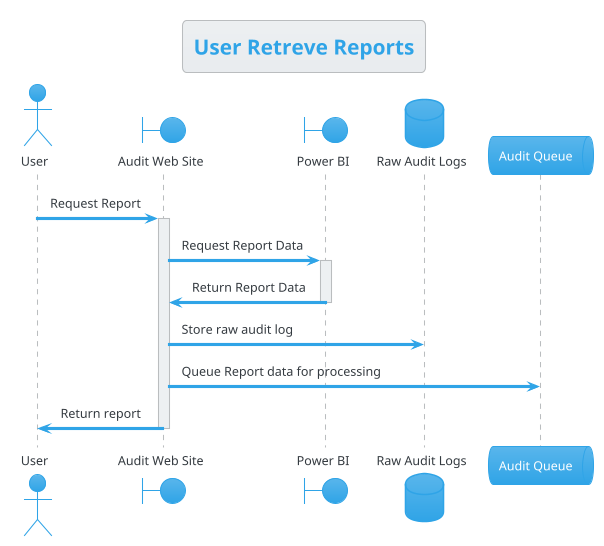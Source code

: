 @startuml User Retreve Reports
!theme cerulean

title "User Retreve Reports"

actor User
boundary "Audit Web Site" as WebSite
boundary "Power BI" as PowerBI
database "Raw Audit Logs" as RawAuditLogs
queue "Audit Queue" as AuditQueue

User -> WebSite ++ : Request Report
WebSite -> PowerBI ++ : Request Report Data
PowerBI -> WebSite --: Return Report Data
WebSite -> RawAuditLogs : Store raw audit log
WebSite -> AuditQueue : Queue Report data for processing
WebSite -> User -- : Return report

@enduml